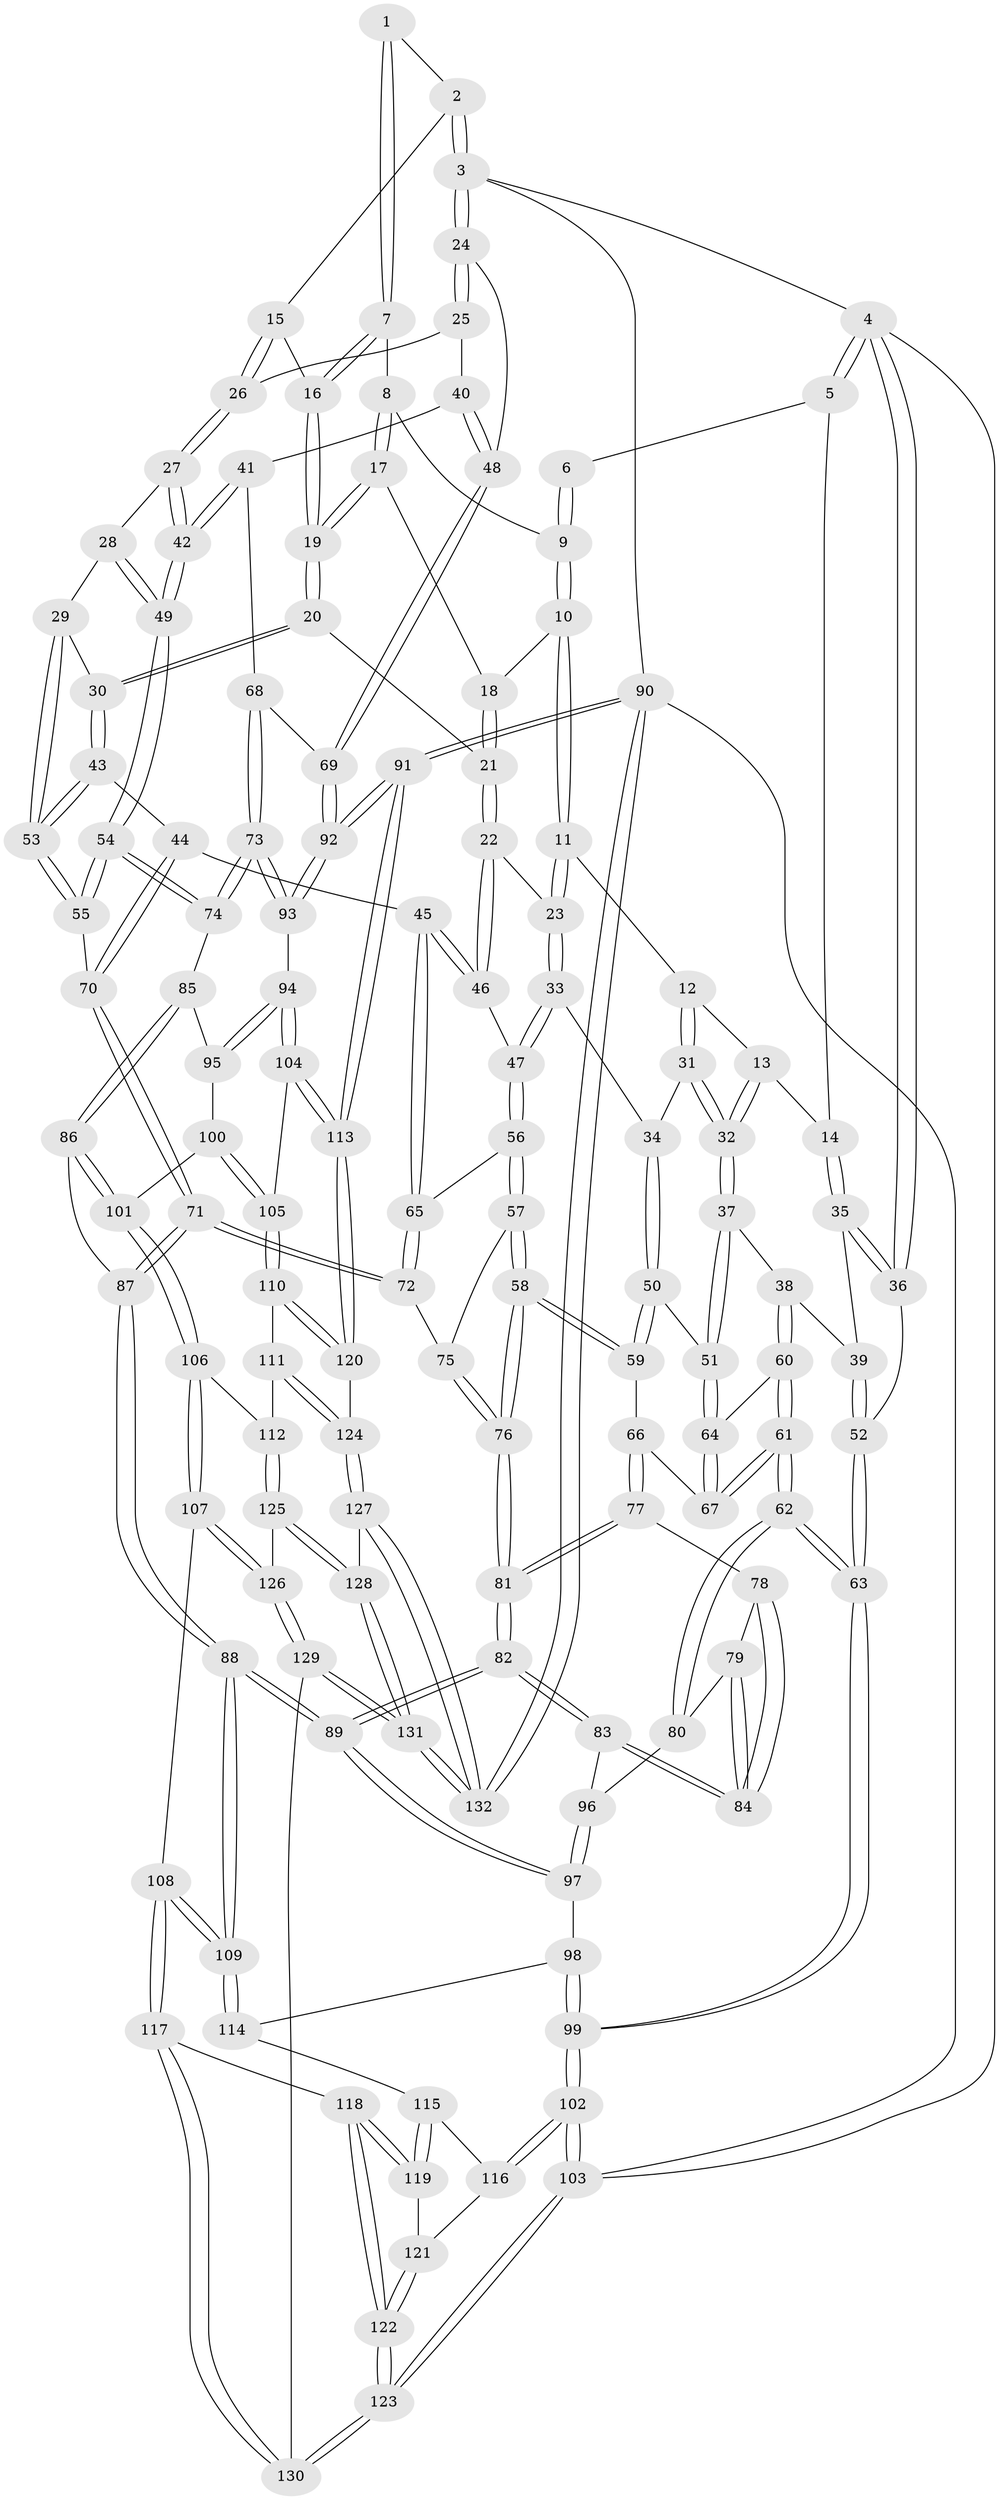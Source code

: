 // Generated by graph-tools (version 1.1) at 2025/51/03/09/25 03:51:09]
// undirected, 132 vertices, 327 edges
graph export_dot {
graph [start="1"]
  node [color=gray90,style=filled];
  1 [pos="+0.7349789050781608+0"];
  2 [pos="+0.9669254099478931+0"];
  3 [pos="+1+0"];
  4 [pos="+0+0"];
  5 [pos="+0+0"];
  6 [pos="+0.33839017922496095+0"];
  7 [pos="+0.6659616477206526+0"];
  8 [pos="+0.503551273470962+0.0761696438132362"];
  9 [pos="+0.3525320773982666+0"];
  10 [pos="+0.30740809929901997+0.0971328104249539"];
  11 [pos="+0.3001475185201196+0.11046777686080421"];
  12 [pos="+0.27692060413779307+0.12913385519917553"];
  13 [pos="+0.215119007492829+0.13823599158726288"];
  14 [pos="+0.13125071493464718+0.14069156210335443"];
  15 [pos="+0.7851546134015117+0.1445860839119041"];
  16 [pos="+0.6827459464388251+0.11954202366648331"];
  17 [pos="+0.503301840920801+0.09004392661286426"];
  18 [pos="+0.47776052263700947+0.1384935457282757"];
  19 [pos="+0.6452116308770399+0.1744248498873991"];
  20 [pos="+0.6403111134284823+0.1918248938394173"];
  21 [pos="+0.47971301956929574+0.19390825190803662"];
  22 [pos="+0.4633740282862608+0.22179974329926633"];
  23 [pos="+0.402744073492104+0.21306502624287238"];
  24 [pos="+1+0"];
  25 [pos="+0.8431563735384772+0.1862480115224935"];
  26 [pos="+0.8381327410512468+0.18535202244767243"];
  27 [pos="+0.7635450763172147+0.25146113032479683"];
  28 [pos="+0.7217777430670858+0.2598212796488282"];
  29 [pos="+0.6709970479941663+0.2519445836158414"];
  30 [pos="+0.6435915695708743+0.21846458049117806"];
  31 [pos="+0.2898287749442773+0.2520215324913474"];
  32 [pos="+0.21760118900537845+0.29060959249346247"];
  33 [pos="+0.3388356556010027+0.28339943128363115"];
  34 [pos="+0.3106633999437747+0.27051239507763036"];
  35 [pos="+0.12792929017457047+0.14513897245354204"];
  36 [pos="+0+0.24360217133597112"];
  37 [pos="+0.2157848545188343+0.2921425624794376"];
  38 [pos="+0.14852412260315678+0.2756126225301895"];
  39 [pos="+0.13041801488790974+0.25457513473973575"];
  40 [pos="+0.8682041612227741+0.2301996924908956"];
  41 [pos="+0.8807332589087794+0.3160614341050248"];
  42 [pos="+0.8258368392708931+0.3694815107504451"];
  43 [pos="+0.5305662526193172+0.3165318289307324"];
  44 [pos="+0.5215975158728113+0.32055992616851964"];
  45 [pos="+0.4922787431436332+0.3096356984959699"];
  46 [pos="+0.4773573584161081+0.27854545927108904"];
  47 [pos="+0.343691493760718+0.29155572492033255"];
  48 [pos="+1+0.21239798851272834"];
  49 [pos="+0.7974148928709047+0.4157607116220659"];
  50 [pos="+0.2659742603577881+0.3531338438205541"];
  51 [pos="+0.22825882784199167+0.33706203376832705"];
  52 [pos="+0+0.4199276273475207"];
  53 [pos="+0.6709039392044105+0.3555921722942016"];
  54 [pos="+0.7885818871171125+0.4369398860177365"];
  55 [pos="+0.6817881635591507+0.3849689786214247"];
  56 [pos="+0.3642811899016244+0.37264257993448086"];
  57 [pos="+0.33810273760294846+0.395988992200359"];
  58 [pos="+0.32062937679887643+0.4066743942031939"];
  59 [pos="+0.3142381711469873+0.4063106390127795"];
  60 [pos="+0.13435444946239722+0.3822027830130814"];
  61 [pos="+0.08434028934006378+0.4540492127723287"];
  62 [pos="+0.04677950948088406+0.48732730575376815"];
  63 [pos="+0+0.4788287263394693"];
  64 [pos="+0.21088296417235966+0.3581685161783716"];
  65 [pos="+0.4160473884183224+0.37251464276081936"];
  66 [pos="+0.2656092077136758+0.4320746502861053"];
  67 [pos="+0.2255748434648483+0.4178646081541344"];
  68 [pos="+1+0.3380885273467131"];
  69 [pos="+1+0.32450691154632044"];
  70 [pos="+0.5632091162793537+0.4463740317305869"];
  71 [pos="+0.5293200986653649+0.5394347981424725"];
  72 [pos="+0.4663608496377273+0.47067387265528327"];
  73 [pos="+0.8540124179811682+0.5035887500549413"];
  74 [pos="+0.7895008787978978+0.4404283558796751"];
  75 [pos="+0.39940209275459615+0.46138211160528675"];
  76 [pos="+0.34351032431908357+0.5077344614883573"];
  77 [pos="+0.2576754405163225+0.4525202959513413"];
  78 [pos="+0.23637552205140155+0.47815705745481357"];
  79 [pos="+0.1939706031633038+0.4918171227794981"];
  80 [pos="+0.051496371794640894+0.4902854607935613"];
  81 [pos="+0.3455798662282963+0.6091981405645335"];
  82 [pos="+0.34973395683361297+0.6432880557273273"];
  83 [pos="+0.3070053486114588+0.6134197025545783"];
  84 [pos="+0.29834656534123816+0.6006535764729181"];
  85 [pos="+0.6801457863487771+0.5347799302764291"];
  86 [pos="+0.5486820297752585+0.5802743935069018"];
  87 [pos="+0.5313832191346903+0.5731437778505072"];
  88 [pos="+0.3797651029033109+0.6592913949813038"];
  89 [pos="+0.35001352660799073+0.6437287063412257"];
  90 [pos="+1+1"];
  91 [pos="+1+1"];
  92 [pos="+1+0.5723948117201217"];
  93 [pos="+0.8969805682350609+0.5665351317944105"];
  94 [pos="+0.8461891488439868+0.6415504990618154"];
  95 [pos="+0.7532635428577861+0.621622756142692"];
  96 [pos="+0.09632308852071529+0.5365001590339953"];
  97 [pos="+0.16617386645904297+0.7119282589608282"];
  98 [pos="+0.16547538626019503+0.7128082871695718"];
  99 [pos="+0+0.7613631716082632"];
  100 [pos="+0.6525696826871604+0.6589878833700963"];
  101 [pos="+0.5937523229021845+0.6358125787093836"];
  102 [pos="+0+1"];
  103 [pos="+0+1"];
  104 [pos="+0.8302610772006564+0.7259810421817079"];
  105 [pos="+0.7667269690479548+0.7814883470952393"];
  106 [pos="+0.5949764051150445+0.6643557524919612"];
  107 [pos="+0.5337766343902182+0.8581760361807306"];
  108 [pos="+0.4083725784955773+0.8368692880022878"];
  109 [pos="+0.39728192521557293+0.8007448016679888"];
  110 [pos="+0.7503762536550614+0.816135417050396"];
  111 [pos="+0.7332644952139435+0.8327877487774418"];
  112 [pos="+0.6661414212448871+0.8511256365608507"];
  113 [pos="+1+1"];
  114 [pos="+0.17495206027874766+0.8027090255185567"];
  115 [pos="+0.17208241143489025+0.8125041311232171"];
  116 [pos="+0.14603311471903035+0.8426120582614378"];
  117 [pos="+0.3845613417484067+0.8794364362612669"];
  118 [pos="+0.37672396885687304+0.8810903075984731"];
  119 [pos="+0.2702859303912266+0.8899469692055404"];
  120 [pos="+0.9158127803437328+0.9121946727393769"];
  121 [pos="+0.2328015752613861+0.9128030552947942"];
  122 [pos="+0+1"];
  123 [pos="+0+1"];
  124 [pos="+0.779304355225354+0.9518620358925088"];
  125 [pos="+0.6206284468943278+0.8777105680061946"];
  126 [pos="+0.5940519431560574+0.8840904576847598"];
  127 [pos="+0.7794777621438037+0.9574712779629141"];
  128 [pos="+0.6924696115866202+0.9898883235110612"];
  129 [pos="+0.5414851481449566+1"];
  130 [pos="+0.3962574427080951+1"];
  131 [pos="+0.6953834318113259+1"];
  132 [pos="+0.9521359398981627+1"];
  1 -- 2;
  1 -- 7;
  1 -- 7;
  2 -- 3;
  2 -- 3;
  2 -- 15;
  3 -- 4;
  3 -- 24;
  3 -- 24;
  3 -- 90;
  4 -- 5;
  4 -- 5;
  4 -- 36;
  4 -- 36;
  4 -- 103;
  5 -- 6;
  5 -- 14;
  6 -- 9;
  6 -- 9;
  7 -- 8;
  7 -- 16;
  7 -- 16;
  8 -- 9;
  8 -- 17;
  8 -- 17;
  9 -- 10;
  9 -- 10;
  10 -- 11;
  10 -- 11;
  10 -- 18;
  11 -- 12;
  11 -- 23;
  11 -- 23;
  12 -- 13;
  12 -- 31;
  12 -- 31;
  13 -- 14;
  13 -- 32;
  13 -- 32;
  14 -- 35;
  14 -- 35;
  15 -- 16;
  15 -- 26;
  15 -- 26;
  16 -- 19;
  16 -- 19;
  17 -- 18;
  17 -- 19;
  17 -- 19;
  18 -- 21;
  18 -- 21;
  19 -- 20;
  19 -- 20;
  20 -- 21;
  20 -- 30;
  20 -- 30;
  21 -- 22;
  21 -- 22;
  22 -- 23;
  22 -- 46;
  22 -- 46;
  23 -- 33;
  23 -- 33;
  24 -- 25;
  24 -- 25;
  24 -- 48;
  25 -- 26;
  25 -- 40;
  26 -- 27;
  26 -- 27;
  27 -- 28;
  27 -- 42;
  27 -- 42;
  28 -- 29;
  28 -- 49;
  28 -- 49;
  29 -- 30;
  29 -- 53;
  29 -- 53;
  30 -- 43;
  30 -- 43;
  31 -- 32;
  31 -- 32;
  31 -- 34;
  32 -- 37;
  32 -- 37;
  33 -- 34;
  33 -- 47;
  33 -- 47;
  34 -- 50;
  34 -- 50;
  35 -- 36;
  35 -- 36;
  35 -- 39;
  36 -- 52;
  37 -- 38;
  37 -- 51;
  37 -- 51;
  38 -- 39;
  38 -- 60;
  38 -- 60;
  39 -- 52;
  39 -- 52;
  40 -- 41;
  40 -- 48;
  40 -- 48;
  41 -- 42;
  41 -- 42;
  41 -- 68;
  42 -- 49;
  42 -- 49;
  43 -- 44;
  43 -- 53;
  43 -- 53;
  44 -- 45;
  44 -- 70;
  44 -- 70;
  45 -- 46;
  45 -- 46;
  45 -- 65;
  45 -- 65;
  46 -- 47;
  47 -- 56;
  47 -- 56;
  48 -- 69;
  48 -- 69;
  49 -- 54;
  49 -- 54;
  50 -- 51;
  50 -- 59;
  50 -- 59;
  51 -- 64;
  51 -- 64;
  52 -- 63;
  52 -- 63;
  53 -- 55;
  53 -- 55;
  54 -- 55;
  54 -- 55;
  54 -- 74;
  54 -- 74;
  55 -- 70;
  56 -- 57;
  56 -- 57;
  56 -- 65;
  57 -- 58;
  57 -- 58;
  57 -- 75;
  58 -- 59;
  58 -- 59;
  58 -- 76;
  58 -- 76;
  59 -- 66;
  60 -- 61;
  60 -- 61;
  60 -- 64;
  61 -- 62;
  61 -- 62;
  61 -- 67;
  61 -- 67;
  62 -- 63;
  62 -- 63;
  62 -- 80;
  62 -- 80;
  63 -- 99;
  63 -- 99;
  64 -- 67;
  64 -- 67;
  65 -- 72;
  65 -- 72;
  66 -- 67;
  66 -- 77;
  66 -- 77;
  68 -- 69;
  68 -- 73;
  68 -- 73;
  69 -- 92;
  69 -- 92;
  70 -- 71;
  70 -- 71;
  71 -- 72;
  71 -- 72;
  71 -- 87;
  71 -- 87;
  72 -- 75;
  73 -- 74;
  73 -- 74;
  73 -- 93;
  73 -- 93;
  74 -- 85;
  75 -- 76;
  75 -- 76;
  76 -- 81;
  76 -- 81;
  77 -- 78;
  77 -- 81;
  77 -- 81;
  78 -- 79;
  78 -- 84;
  78 -- 84;
  79 -- 80;
  79 -- 84;
  79 -- 84;
  80 -- 96;
  81 -- 82;
  81 -- 82;
  82 -- 83;
  82 -- 83;
  82 -- 89;
  82 -- 89;
  83 -- 84;
  83 -- 84;
  83 -- 96;
  85 -- 86;
  85 -- 86;
  85 -- 95;
  86 -- 87;
  86 -- 101;
  86 -- 101;
  87 -- 88;
  87 -- 88;
  88 -- 89;
  88 -- 89;
  88 -- 109;
  88 -- 109;
  89 -- 97;
  89 -- 97;
  90 -- 91;
  90 -- 91;
  90 -- 132;
  90 -- 132;
  90 -- 103;
  91 -- 92;
  91 -- 92;
  91 -- 113;
  91 -- 113;
  92 -- 93;
  92 -- 93;
  93 -- 94;
  94 -- 95;
  94 -- 95;
  94 -- 104;
  94 -- 104;
  95 -- 100;
  96 -- 97;
  96 -- 97;
  97 -- 98;
  98 -- 99;
  98 -- 99;
  98 -- 114;
  99 -- 102;
  99 -- 102;
  100 -- 101;
  100 -- 105;
  100 -- 105;
  101 -- 106;
  101 -- 106;
  102 -- 103;
  102 -- 103;
  102 -- 116;
  102 -- 116;
  103 -- 123;
  103 -- 123;
  104 -- 105;
  104 -- 113;
  104 -- 113;
  105 -- 110;
  105 -- 110;
  106 -- 107;
  106 -- 107;
  106 -- 112;
  107 -- 108;
  107 -- 126;
  107 -- 126;
  108 -- 109;
  108 -- 109;
  108 -- 117;
  108 -- 117;
  109 -- 114;
  109 -- 114;
  110 -- 111;
  110 -- 120;
  110 -- 120;
  111 -- 112;
  111 -- 124;
  111 -- 124;
  112 -- 125;
  112 -- 125;
  113 -- 120;
  113 -- 120;
  114 -- 115;
  115 -- 116;
  115 -- 119;
  115 -- 119;
  116 -- 121;
  117 -- 118;
  117 -- 130;
  117 -- 130;
  118 -- 119;
  118 -- 119;
  118 -- 122;
  118 -- 122;
  119 -- 121;
  120 -- 124;
  121 -- 122;
  121 -- 122;
  122 -- 123;
  122 -- 123;
  123 -- 130;
  123 -- 130;
  124 -- 127;
  124 -- 127;
  125 -- 126;
  125 -- 128;
  125 -- 128;
  126 -- 129;
  126 -- 129;
  127 -- 128;
  127 -- 132;
  127 -- 132;
  128 -- 131;
  128 -- 131;
  129 -- 130;
  129 -- 131;
  129 -- 131;
  131 -- 132;
  131 -- 132;
}
